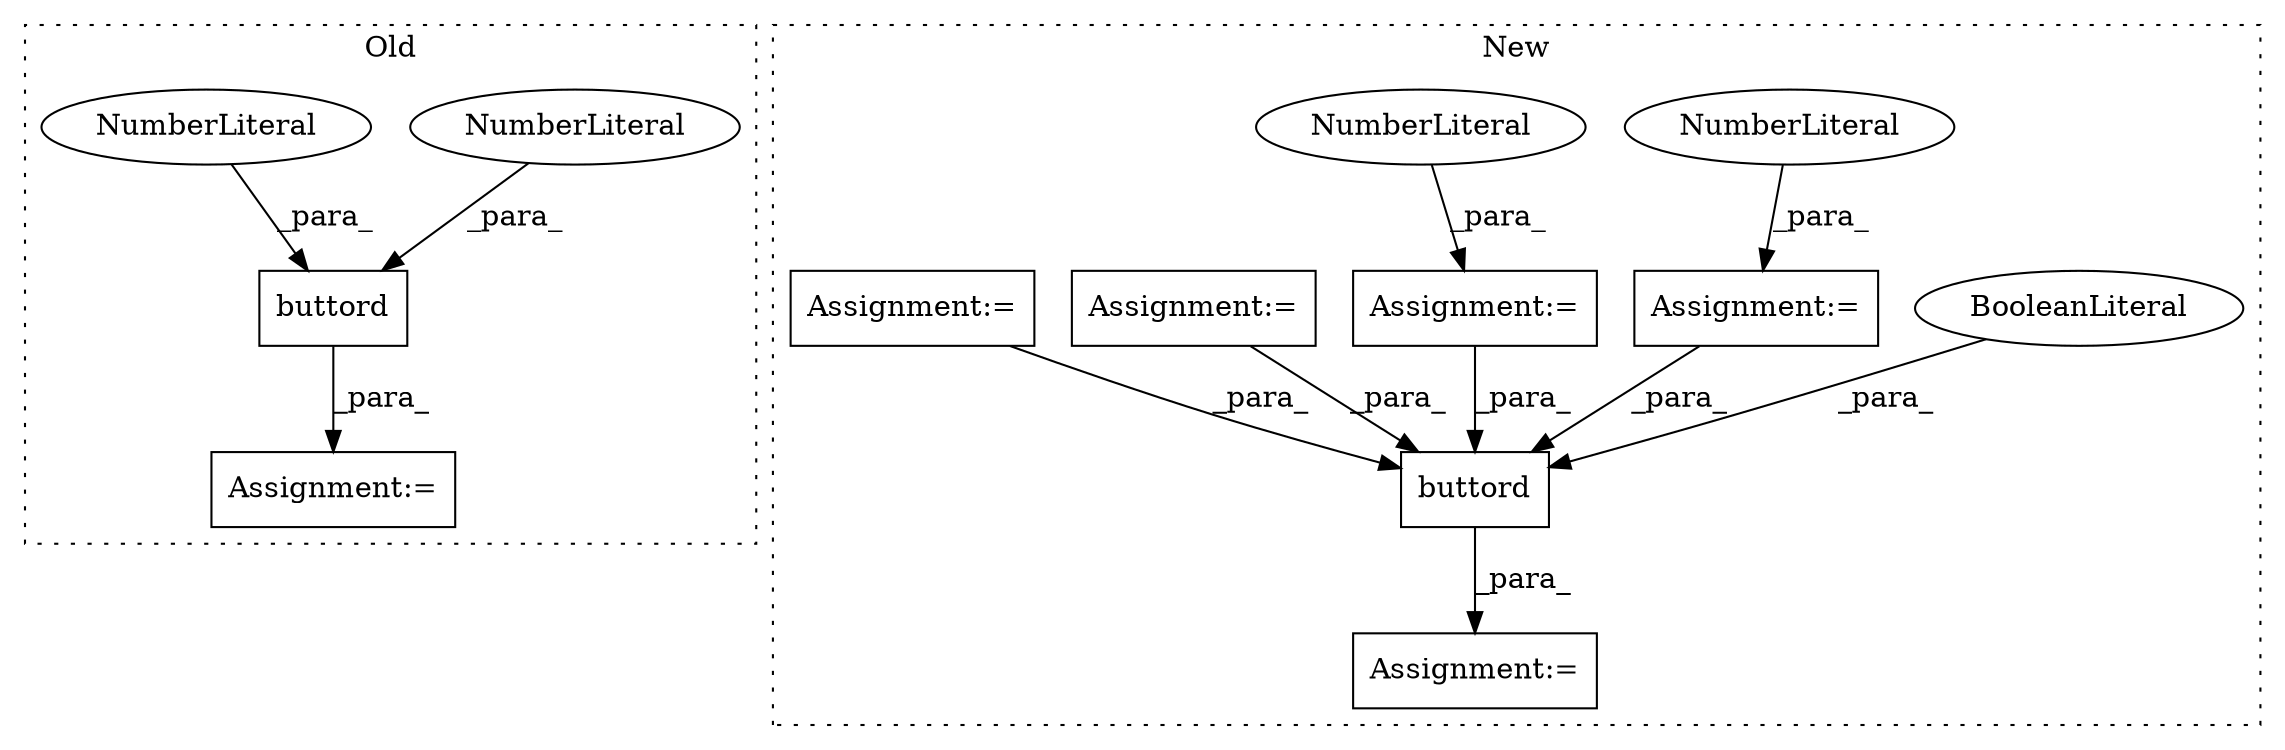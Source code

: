 digraph G {
subgraph cluster0 {
1 [label="buttord" a="32" s="5537,5557" l="8,1" shape="box"];
3 [label="NumberLiteral" a="34" s="5555" l="2" shape="ellipse"];
4 [label="NumberLiteral" a="34" s="5553" l="1" shape="ellipse"];
8 [label="Assignment:=" a="7" s="5535" l="2" shape="box"];
label = "Old";
style="dotted";
}
subgraph cluster1 {
2 [label="buttord" a="32" s="5813,5838" l="8,1" shape="box"];
5 [label="BooleanLiteral" a="9" s="5833" l="5" shape="ellipse"];
6 [label="Assignment:=" a="7" s="5747" l="1" shape="box"];
7 [label="NumberLiteral" a="34" s="5748" l="3" shape="ellipse"];
9 [label="Assignment:=" a="7" s="5781" l="1" shape="box"];
10 [label="NumberLiteral" a="34" s="5782" l="2" shape="ellipse"];
11 [label="Assignment:=" a="7" s="5811" l="2" shape="box"];
12 [label="Assignment:=" a="7" s="5759" l="1" shape="box"];
13 [label="Assignment:=" a="7" s="5771" l="1" shape="box"];
label = "New";
style="dotted";
}
1 -> 8 [label="_para_"];
2 -> 11 [label="_para_"];
3 -> 1 [label="_para_"];
4 -> 1 [label="_para_"];
5 -> 2 [label="_para_"];
6 -> 2 [label="_para_"];
7 -> 6 [label="_para_"];
9 -> 2 [label="_para_"];
10 -> 9 [label="_para_"];
12 -> 2 [label="_para_"];
13 -> 2 [label="_para_"];
}